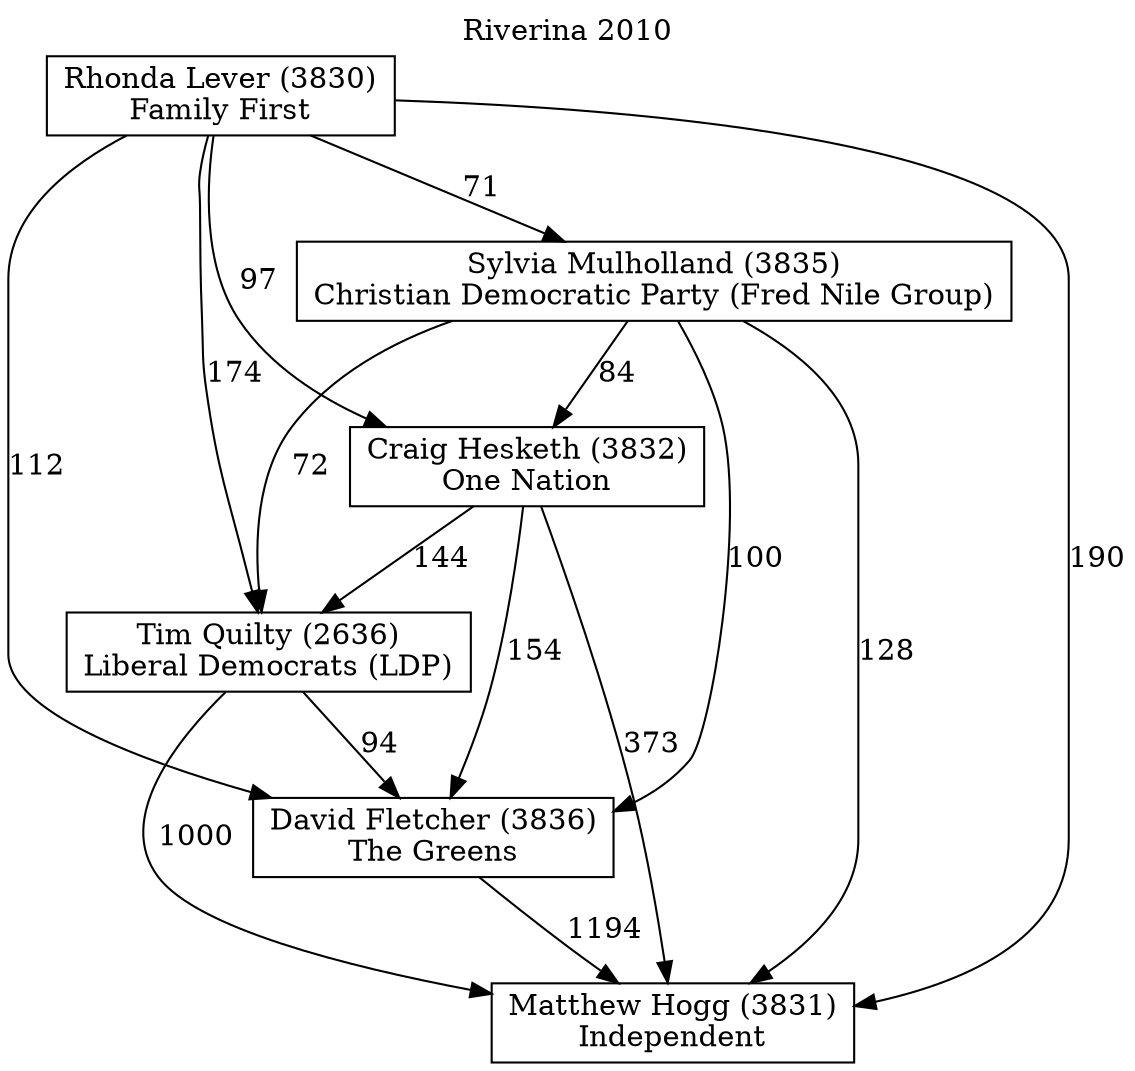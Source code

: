 // House preference flow
digraph "Matthew Hogg (3831)_Riverina_2010" {
	graph [label="Riverina 2010" labelloc=t mclimit=10]
	node [shape=box]
	"Craig Hesketh (3832)" [label="Craig Hesketh (3832)
One Nation"]
	"David Fletcher (3836)" [label="David Fletcher (3836)
The Greens"]
	"Matthew Hogg (3831)" [label="Matthew Hogg (3831)
Independent"]
	"Rhonda Lever (3830)" [label="Rhonda Lever (3830)
Family First"]
	"Sylvia Mulholland (3835)" [label="Sylvia Mulholland (3835)
Christian Democratic Party (Fred Nile Group)"]
	"Tim Quilty (2636)" [label="Tim Quilty (2636)
Liberal Democrats (LDP)"]
	"Craig Hesketh (3832)" -> "David Fletcher (3836)" [label=154]
	"Craig Hesketh (3832)" -> "Matthew Hogg (3831)" [label=373]
	"Craig Hesketh (3832)" -> "Tim Quilty (2636)" [label=144]
	"David Fletcher (3836)" -> "Matthew Hogg (3831)" [label=1194]
	"Rhonda Lever (3830)" -> "Craig Hesketh (3832)" [label=97]
	"Rhonda Lever (3830)" -> "David Fletcher (3836)" [label=112]
	"Rhonda Lever (3830)" -> "Matthew Hogg (3831)" [label=190]
	"Rhonda Lever (3830)" -> "Sylvia Mulholland (3835)" [label=71]
	"Rhonda Lever (3830)" -> "Tim Quilty (2636)" [label=174]
	"Sylvia Mulholland (3835)" -> "Craig Hesketh (3832)" [label=84]
	"Sylvia Mulholland (3835)" -> "David Fletcher (3836)" [label=100]
	"Sylvia Mulholland (3835)" -> "Matthew Hogg (3831)" [label=128]
	"Sylvia Mulholland (3835)" -> "Tim Quilty (2636)" [label=72]
	"Tim Quilty (2636)" -> "David Fletcher (3836)" [label=94]
	"Tim Quilty (2636)" -> "Matthew Hogg (3831)" [label=1000]
}
